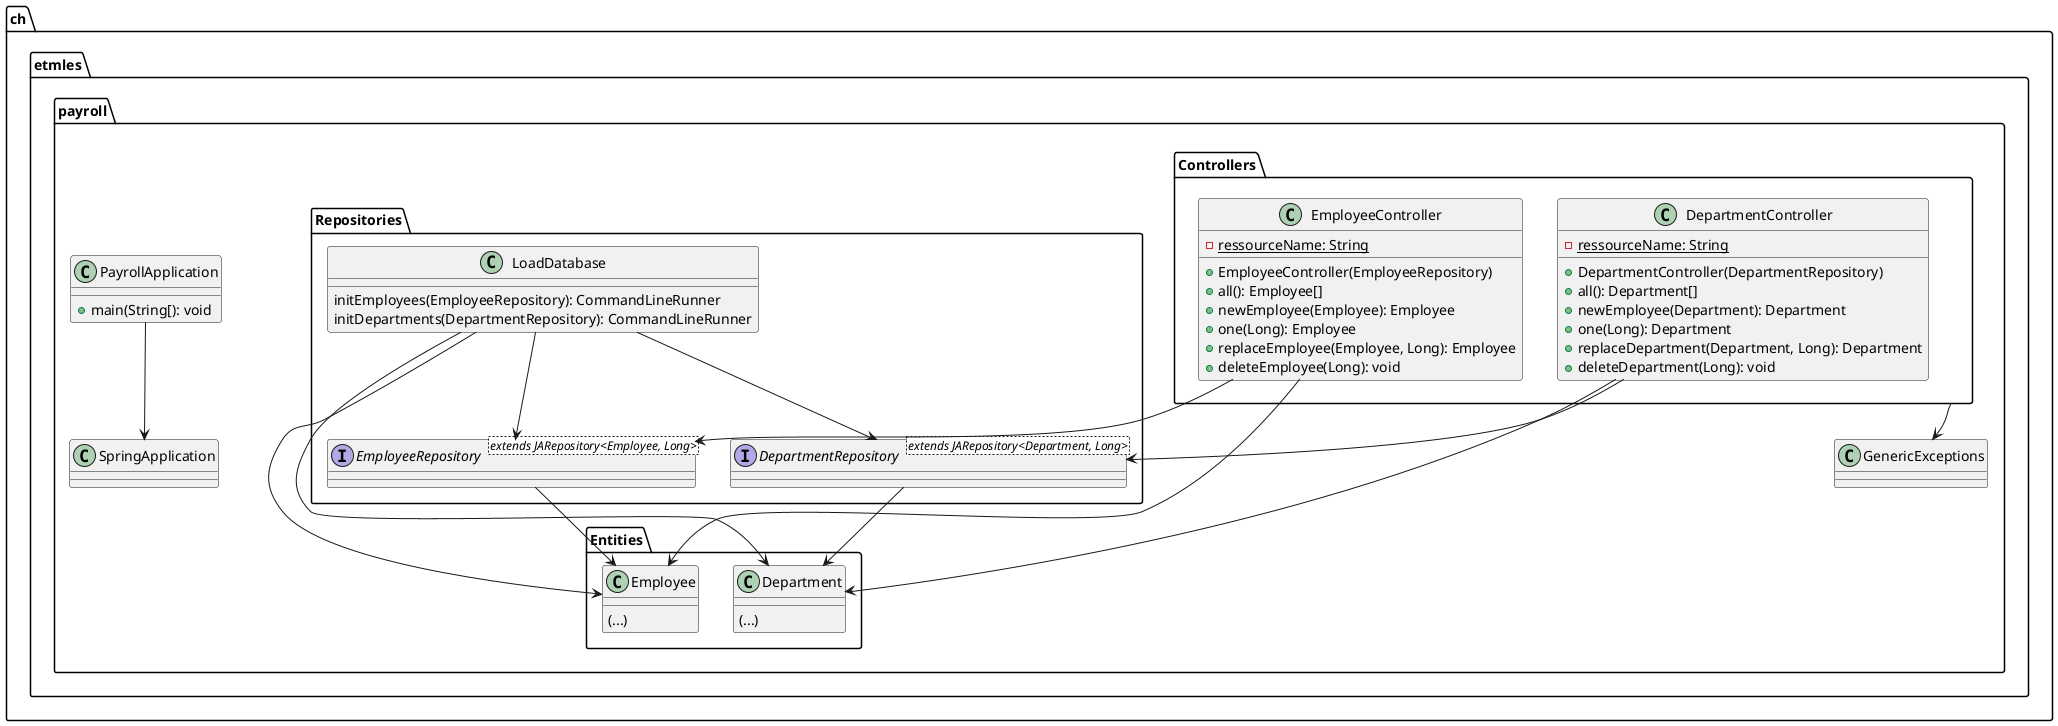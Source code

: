 @startuml

package "ch.etmles.payroll" {
    class PayrollApplication {
        +main(String[): void
    }

    "PayrollApplication" --> "SpringApplication"

    package "Controllers" {
        class "EmployeeController" {
            {static}-ressourceName: String
            +EmployeeController(EmployeeRepository)
            +all(): Employee[]
            +newEmployee(Employee): Employee
            +one(Long): Employee
            +replaceEmployee(Employee, Long): Employee
            +deleteEmployee(Long): void
        }

        class "DepartmentController" {
            {static}-ressourceName: String
            +DepartmentController(DepartmentRepository)
            +all(): Department[]
            +newEmployee(Department): Department
            +one(Long): Department
            +replaceDepartment(Department, Long): Department
            +deleteDepartment(Long): void
        }
    }

    package "Entities" {
        class "Employee" {
            (...)
        }
        class "Department"{
            (...)
        }
    }

    package "Repositories" {
        interface "EmployeeRepository"<extends JARepository<Employee, Long>>
        interface "DepartmentRepository"<extends JARepository<Department, Long>>
        class "LoadDatabase" {
            initEmployees(EmployeeRepository): CommandLineRunner
            initDepartments(DepartmentRepository): CommandLineRunner
        }
    }

    "Controllers" --> "GenericExceptions"

    "EmployeeController" --> "EmployeeRepository"
    "EmployeeController" --> "Employee"

    "DepartmentController" --> "DepartmentRepository"
    "DepartmentController" --> "Department"

    "EmployeeRepository" --> "Employee"
    "DepartmentRepository" --> "Department"

    "LoadDatabase" --> "EmployeeRepository"
    "LoadDatabase" --> "Employee"
    "LoadDatabase" --> "DepartmentRepository"
    "LoadDatabase" --> "Department"
}

@enduml